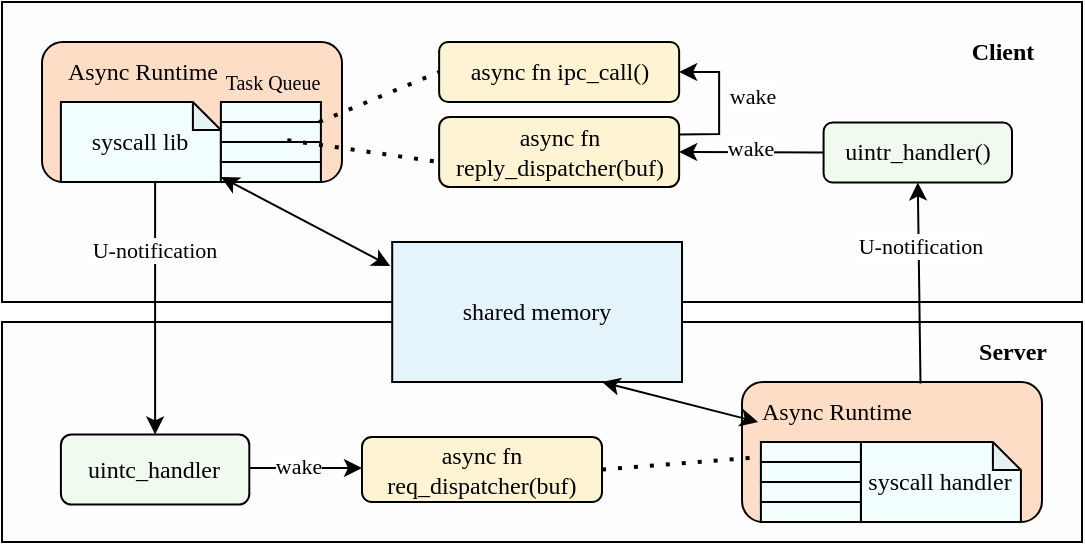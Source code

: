<mxfile version="27.0.5">
  <diagram name="第 1 页" id="T9F7gAKvF-rqMI3GpTuX">
    <mxGraphModel dx="668" dy="-3041" grid="1" gridSize="10" guides="1" tooltips="1" connect="1" arrows="1" fold="1" page="1" pageScale="1" pageWidth="827" pageHeight="1169" math="0" shadow="0">
      <root>
        <mxCell id="0" />
        <mxCell id="1" parent="0" />
        <mxCell id="adxt3rBYuP4-YXxuHtxF-1" value="" style="rounded=0;whiteSpace=wrap;html=1;strokeWidth=1;container=0;shadow=0;fillColor=#FEFEFE;" parent="1" vertex="1">
          <mxGeometry x="50" y="3780" width="540" height="150" as="geometry" />
        </mxCell>
        <mxCell id="adxt3rBYuP4-YXxuHtxF-2" value="&lt;font face=&quot;Times New Roman&quot;&gt;&lt;b&gt;Client&lt;/b&gt;&lt;/font&gt;" style="text;html=1;align=center;verticalAlign=middle;resizable=0;points=[];autosize=1;strokeColor=none;fillColor=none;" parent="1" vertex="1">
          <mxGeometry x="525" y="3790.25" width="50" height="30" as="geometry" />
        </mxCell>
        <mxCell id="adxt3rBYuP4-YXxuHtxF-3" value="" style="rounded=0;whiteSpace=wrap;html=1;strokeWidth=1;container=0;shadow=0;fillColor=#FEFEFE;" parent="1" vertex="1">
          <mxGeometry x="50" y="3940" width="540" height="110" as="geometry" />
        </mxCell>
        <mxCell id="adxt3rBYuP4-YXxuHtxF-4" value="&lt;font face=&quot;Times New Roman&quot;&gt;&lt;b&gt;Server&lt;/b&gt;&lt;/font&gt;" style="text;html=1;align=center;verticalAlign=middle;resizable=0;points=[];autosize=1;strokeColor=none;fillColor=none;" parent="1" vertex="1">
          <mxGeometry x="525" y="3940" width="60" height="30" as="geometry" />
        </mxCell>
        <mxCell id="adxt3rBYuP4-YXxuHtxF-5" value="&lt;font face=&quot;Times New Roman&quot;&gt;async fn ipc_call()&lt;/font&gt;" style="rounded=1;whiteSpace=wrap;html=1;fillColor=#FEF3D2;" parent="1" vertex="1">
          <mxGeometry x="268.57" y="3800" width="120" height="30" as="geometry" />
        </mxCell>
        <mxCell id="adxt3rBYuP4-YXxuHtxF-6" value="" style="rounded=1;whiteSpace=wrap;html=1;fillColor=#FEDDC7;" parent="1" vertex="1">
          <mxGeometry x="70.0" y="3800" width="150" height="70" as="geometry" />
        </mxCell>
        <mxCell id="adxt3rBYuP4-YXxuHtxF-7" value="&lt;font face=&quot;Times New Roman&quot;&gt;async fn reply_dispatcher(buf)&lt;/font&gt;" style="rounded=1;whiteSpace=wrap;html=1;fillColor=#FEF3D2;" parent="1" vertex="1">
          <mxGeometry x="268.57" y="3837.5" width="120" height="35" as="geometry" />
        </mxCell>
        <mxCell id="adxt3rBYuP4-YXxuHtxF-8" value="&lt;font face=&quot;Times New Roman&quot;&gt;Async Runtime&lt;/font&gt;" style="text;html=1;align=center;verticalAlign=middle;resizable=0;points=[];autosize=1;strokeColor=none;fillColor=none;" parent="1" vertex="1">
          <mxGeometry x="70.0" y="3800" width="100" height="30" as="geometry" />
        </mxCell>
        <mxCell id="adxt3rBYuP4-YXxuHtxF-9" value="&lt;font face=&quot;Times New Roman&quot;&gt;uintr_handler()&lt;/font&gt;" style="rounded=1;whiteSpace=wrap;html=1;fillColor=#F1FAEE;" parent="1" vertex="1">
          <mxGeometry x="460.79" y="3840.25" width="94.21" height="30" as="geometry" />
        </mxCell>
        <mxCell id="adxt3rBYuP4-YXxuHtxF-10" value="&lt;font face=&quot;Times New Roman&quot;&gt;uintc_handler&lt;/font&gt;" style="rounded=1;whiteSpace=wrap;html=1;fillColor=#F1FAEE;" parent="1" vertex="1">
          <mxGeometry x="79.45" y="3996.25" width="94.21" height="35" as="geometry" />
        </mxCell>
        <mxCell id="adxt3rBYuP4-YXxuHtxF-11" value="" style="endArrow=classic;html=1;rounded=0;exitX=0.377;exitY=1.005;exitDx=0;exitDy=0;exitPerimeter=0;entryX=0.5;entryY=0;entryDx=0;entryDy=0;" parent="1" source="adxt3rBYuP4-YXxuHtxF-6" target="adxt3rBYuP4-YXxuHtxF-10" edge="1">
          <mxGeometry width="50" height="50" relative="1" as="geometry">
            <mxPoint x="340" y="4000" as="sourcePoint" />
            <mxPoint x="157" y="3980" as="targetPoint" />
          </mxGeometry>
        </mxCell>
        <mxCell id="adxt3rBYuP4-YXxuHtxF-12" value="&lt;font face=&quot;Times New Roman&quot;&gt;U-notification&lt;/font&gt;" style="edgeLabel;html=1;align=center;verticalAlign=middle;resizable=0;points=[];" parent="adxt3rBYuP4-YXxuHtxF-11" vertex="1" connectable="0">
          <mxGeometry x="-0.468" y="-1" relative="1" as="geometry">
            <mxPoint as="offset" />
          </mxGeometry>
        </mxCell>
        <mxCell id="adxt3rBYuP4-YXxuHtxF-13" value="&lt;font face=&quot;Times New Roman&quot;&gt;async fn req_&lt;/font&gt;&lt;span style=&quot;font-family: &amp;quot;Times New Roman&amp;quot;;&quot;&gt;dispatcher&lt;/span&gt;&lt;font face=&quot;Times New Roman&quot;&gt;(buf)&lt;/font&gt;" style="rounded=1;whiteSpace=wrap;html=1;fillColor=#FEF3D2;" parent="1" vertex="1">
          <mxGeometry x="230" y="3997.5" width="120" height="32.5" as="geometry" />
        </mxCell>
        <mxCell id="adxt3rBYuP4-YXxuHtxF-14" value="&lt;font face=&quot;Times New Roman&quot;&gt;syscall lib&lt;/font&gt;" style="shape=note;whiteSpace=wrap;html=1;backgroundOutline=1;darkOpacity=0.05;size=14;fillColor=#F2FFFE;" parent="1" vertex="1">
          <mxGeometry x="79.45" y="3830" width="80" height="40" as="geometry" />
        </mxCell>
        <mxCell id="adxt3rBYuP4-YXxuHtxF-15" value="" style="rounded=0;whiteSpace=wrap;html=1;fillColor=#F2FFFE;" parent="1" vertex="1">
          <mxGeometry x="159.45" y="3830" width="50" height="10" as="geometry" />
        </mxCell>
        <mxCell id="adxt3rBYuP4-YXxuHtxF-16" value="" style="rounded=0;whiteSpace=wrap;html=1;fillColor=#F2FFFE;" parent="1" vertex="1">
          <mxGeometry x="159.45" y="3840" width="50" height="10" as="geometry" />
        </mxCell>
        <mxCell id="adxt3rBYuP4-YXxuHtxF-17" value="" style="rounded=0;whiteSpace=wrap;html=1;fillColor=#F2FFFE;" parent="1" vertex="1">
          <mxGeometry x="159.45" y="3850" width="50" height="10" as="geometry" />
        </mxCell>
        <mxCell id="adxt3rBYuP4-YXxuHtxF-18" value="" style="rounded=0;whiteSpace=wrap;html=1;fillColor=#F2FFFE;" parent="1" vertex="1">
          <mxGeometry x="159.45" y="3860" width="50" height="10" as="geometry" />
        </mxCell>
        <mxCell id="adxt3rBYuP4-YXxuHtxF-19" value="&lt;font style=&quot;font-size: 10px;&quot; face=&quot;Times New Roman&quot;&gt;Task Queue&lt;/font&gt;" style="text;html=1;align=center;verticalAlign=middle;resizable=0;points=[];autosize=1;strokeColor=none;fillColor=none;" parent="1" vertex="1">
          <mxGeometry x="150" y="3805" width="70" height="30" as="geometry" />
        </mxCell>
        <mxCell id="adxt3rBYuP4-YXxuHtxF-20" value="" style="rounded=1;whiteSpace=wrap;html=1;fillColor=#FEDDC7;" parent="1" vertex="1">
          <mxGeometry x="420" y="3970" width="150" height="70" as="geometry" />
        </mxCell>
        <mxCell id="adxt3rBYuP4-YXxuHtxF-21" value="&lt;font face=&quot;Times New Roman&quot;&gt;Async Runtime&lt;/font&gt;" style="text;html=1;align=center;verticalAlign=middle;resizable=0;points=[];autosize=1;strokeColor=none;fillColor=none;" parent="1" vertex="1">
          <mxGeometry x="417.45" y="3970" width="100" height="30" as="geometry" />
        </mxCell>
        <mxCell id="adxt3rBYuP4-YXxuHtxF-22" value="&lt;font face=&quot;Times New Roman&quot;&gt;syscall handler&lt;/font&gt;" style="shape=note;whiteSpace=wrap;html=1;backgroundOutline=1;darkOpacity=0.05;size=14;fillColor=#F2FFFE;" parent="1" vertex="1">
          <mxGeometry x="479.45" y="4000" width="80" height="40" as="geometry" />
        </mxCell>
        <mxCell id="adxt3rBYuP4-YXxuHtxF-23" value="" style="rounded=0;whiteSpace=wrap;html=1;fillColor=#F2FFFE;" parent="1" vertex="1">
          <mxGeometry x="429.45" y="4000" width="50" height="10" as="geometry" />
        </mxCell>
        <mxCell id="adxt3rBYuP4-YXxuHtxF-24" value="" style="rounded=0;whiteSpace=wrap;html=1;fillColor=#F2FFFE;" parent="1" vertex="1">
          <mxGeometry x="429.45" y="4010" width="50" height="10" as="geometry" />
        </mxCell>
        <mxCell id="adxt3rBYuP4-YXxuHtxF-25" value="" style="rounded=0;whiteSpace=wrap;html=1;fillColor=#F2FFFE;" parent="1" vertex="1">
          <mxGeometry x="429.45" y="4020" width="50" height="10" as="geometry" />
        </mxCell>
        <mxCell id="adxt3rBYuP4-YXxuHtxF-26" value="" style="rounded=0;whiteSpace=wrap;html=1;fillColor=#F2FFFE;" parent="1" vertex="1">
          <mxGeometry x="429.45" y="4030" width="50" height="10" as="geometry" />
        </mxCell>
        <mxCell id="adxt3rBYuP4-YXxuHtxF-27" value="" style="endArrow=classic;html=1;rounded=0;entryX=0.5;entryY=1;entryDx=0;entryDy=0;exitX=0.595;exitY=0.011;exitDx=0;exitDy=0;exitPerimeter=0;" parent="1" source="adxt3rBYuP4-YXxuHtxF-20" target="adxt3rBYuP4-YXxuHtxF-9" edge="1">
          <mxGeometry width="50" height="50" relative="1" as="geometry">
            <mxPoint x="340" y="3950" as="sourcePoint" />
            <mxPoint x="390" y="3900" as="targetPoint" />
          </mxGeometry>
        </mxCell>
        <mxCell id="adxt3rBYuP4-YXxuHtxF-28" value="&lt;font face=&quot;Times New Roman&quot;&gt;U-notification&lt;/font&gt;" style="edgeLabel;html=1;align=center;verticalAlign=middle;resizable=0;points=[];" parent="adxt3rBYuP4-YXxuHtxF-27" vertex="1" connectable="0">
          <mxGeometry x="0.373" relative="1" as="geometry">
            <mxPoint as="offset" />
          </mxGeometry>
        </mxCell>
        <mxCell id="adxt3rBYuP4-YXxuHtxF-29" value="" style="endArrow=none;dashed=1;html=1;dashPattern=1 3;strokeWidth=2;rounded=0;entryX=0;entryY=0.5;entryDx=0;entryDy=0;" parent="1" target="adxt3rBYuP4-YXxuHtxF-5" edge="1">
          <mxGeometry width="50" height="50" relative="1" as="geometry">
            <mxPoint x="208.57" y="3840" as="sourcePoint" />
            <mxPoint x="388.57" y="3880" as="targetPoint" />
          </mxGeometry>
        </mxCell>
        <mxCell id="adxt3rBYuP4-YXxuHtxF-30" value="" style="endArrow=none;dashed=1;html=1;dashPattern=1 3;strokeWidth=2;rounded=0;exitX=0.664;exitY=-0.089;exitDx=0;exitDy=0;exitPerimeter=0;" parent="1" source="adxt3rBYuP4-YXxuHtxF-17" edge="1">
          <mxGeometry width="50" height="50" relative="1" as="geometry">
            <mxPoint x="338.57" y="3930" as="sourcePoint" />
            <mxPoint x="268.57" y="3860" as="targetPoint" />
          </mxGeometry>
        </mxCell>
        <mxCell id="adxt3rBYuP4-YXxuHtxF-31" value="" style="endArrow=none;dashed=1;html=1;dashPattern=1 3;strokeWidth=2;rounded=0;exitX=1;exitY=0.5;exitDx=0;exitDy=0;entryX=0;entryY=0.75;entryDx=0;entryDy=0;" parent="1" source="adxt3rBYuP4-YXxuHtxF-13" target="adxt3rBYuP4-YXxuHtxF-23" edge="1">
          <mxGeometry width="50" height="50" relative="1" as="geometry">
            <mxPoint x="369.45" y="4007.5" as="sourcePoint" />
            <mxPoint x="409.45" y="3907.5" as="targetPoint" />
          </mxGeometry>
        </mxCell>
        <mxCell id="adxt3rBYuP4-YXxuHtxF-32" value="" style="endArrow=classic;html=1;rounded=0;exitX=0;exitY=0.5;exitDx=0;exitDy=0;entryX=1;entryY=0.5;entryDx=0;entryDy=0;" parent="1" source="adxt3rBYuP4-YXxuHtxF-9" target="adxt3rBYuP4-YXxuHtxF-7" edge="1">
          <mxGeometry width="50" height="50" relative="1" as="geometry">
            <mxPoint x="338.57" y="3930" as="sourcePoint" />
            <mxPoint x="388.57" y="3880" as="targetPoint" />
          </mxGeometry>
        </mxCell>
        <mxCell id="adxt3rBYuP4-YXxuHtxF-33" value="&lt;font face=&quot;Times New Roman&quot;&gt;wake&lt;/font&gt;" style="edgeLabel;html=1;align=center;verticalAlign=middle;resizable=0;points=[];" parent="adxt3rBYuP4-YXxuHtxF-32" vertex="1" connectable="0">
          <mxGeometry x="0.019" y="-2" relative="1" as="geometry">
            <mxPoint as="offset" />
          </mxGeometry>
        </mxCell>
        <mxCell id="adxt3rBYuP4-YXxuHtxF-36" value="" style="endArrow=classic;html=1;rounded=0;exitX=1;exitY=0.25;exitDx=0;exitDy=0;entryX=1;entryY=0.5;entryDx=0;entryDy=0;" parent="1" source="adxt3rBYuP4-YXxuHtxF-7" target="adxt3rBYuP4-YXxuHtxF-5" edge="1">
          <mxGeometry width="50" height="50" relative="1" as="geometry">
            <mxPoint x="338.57" y="3930" as="sourcePoint" />
            <mxPoint x="388.57" y="3880" as="targetPoint" />
            <Array as="points">
              <mxPoint x="408.57" y="3846" />
              <mxPoint x="408.57" y="3815" />
            </Array>
          </mxGeometry>
        </mxCell>
        <mxCell id="adxt3rBYuP4-YXxuHtxF-37" value="&lt;font face=&quot;Times New Roman&quot;&gt;wake&lt;/font&gt;" style="edgeLabel;html=1;align=center;verticalAlign=middle;resizable=0;points=[];" parent="adxt3rBYuP4-YXxuHtxF-36" vertex="1" connectable="0">
          <mxGeometry x="0.099" relative="1" as="geometry">
            <mxPoint x="16" as="offset" />
          </mxGeometry>
        </mxCell>
        <mxCell id="adxt3rBYuP4-YXxuHtxF-38" value="&lt;font face=&quot;Times New Roman&quot;&gt;shared memory&lt;/font&gt;" style="rounded=0;whiteSpace=wrap;html=1;fillColor=#E4F4FA;" parent="1" vertex="1">
          <mxGeometry x="245.1" y="3900" width="144.9" height="70" as="geometry" />
        </mxCell>
        <mxCell id="adxt3rBYuP4-YXxuHtxF-39" value="" style="endArrow=classic;startArrow=classic;html=1;rounded=0;exitX=0;exitY=0.75;exitDx=0;exitDy=0;entryX=-0.007;entryY=0.172;entryDx=0;entryDy=0;entryPerimeter=0;" parent="1" source="adxt3rBYuP4-YXxuHtxF-18" target="adxt3rBYuP4-YXxuHtxF-38" edge="1">
          <mxGeometry width="50" height="50" relative="1" as="geometry">
            <mxPoint x="270" y="4000" as="sourcePoint" />
            <mxPoint x="320" y="3950" as="targetPoint" />
          </mxGeometry>
        </mxCell>
        <mxCell id="adxt3rBYuP4-YXxuHtxF-40" value="" style="endArrow=classic;startArrow=classic;html=1;rounded=0;exitX=0.106;exitY=0.667;exitDx=0;exitDy=0;exitPerimeter=0;" parent="1" source="adxt3rBYuP4-YXxuHtxF-21" edge="1">
          <mxGeometry width="50" height="50" relative="1" as="geometry">
            <mxPoint x="169" y="3878" as="sourcePoint" />
            <mxPoint x="350" y="3970" as="targetPoint" />
          </mxGeometry>
        </mxCell>
        <mxCell id="adxt3rBYuP4-YXxuHtxF-42" value="" style="edgeStyle=orthogonalEdgeStyle;rounded=0;orthogonalLoop=1;jettySize=auto;html=1;" parent="1" target="adxt3rBYuP4-YXxuHtxF-13" edge="1">
          <mxGeometry relative="1" as="geometry">
            <Array as="points">
              <mxPoint x="174" y="4013" />
            </Array>
            <mxPoint x="174" y="4013" as="sourcePoint" />
          </mxGeometry>
        </mxCell>
        <mxCell id="adxt3rBYuP4-YXxuHtxF-43" value="&lt;font face=&quot;Times New Roman&quot;&gt;wake&lt;/font&gt;" style="edgeLabel;html=1;align=center;verticalAlign=middle;resizable=0;points=[];" parent="adxt3rBYuP4-YXxuHtxF-42" vertex="1" connectable="0">
          <mxGeometry x="0.247" y="1" relative="1" as="geometry">
            <mxPoint x="-11" as="offset" />
          </mxGeometry>
        </mxCell>
      </root>
    </mxGraphModel>
  </diagram>
</mxfile>
